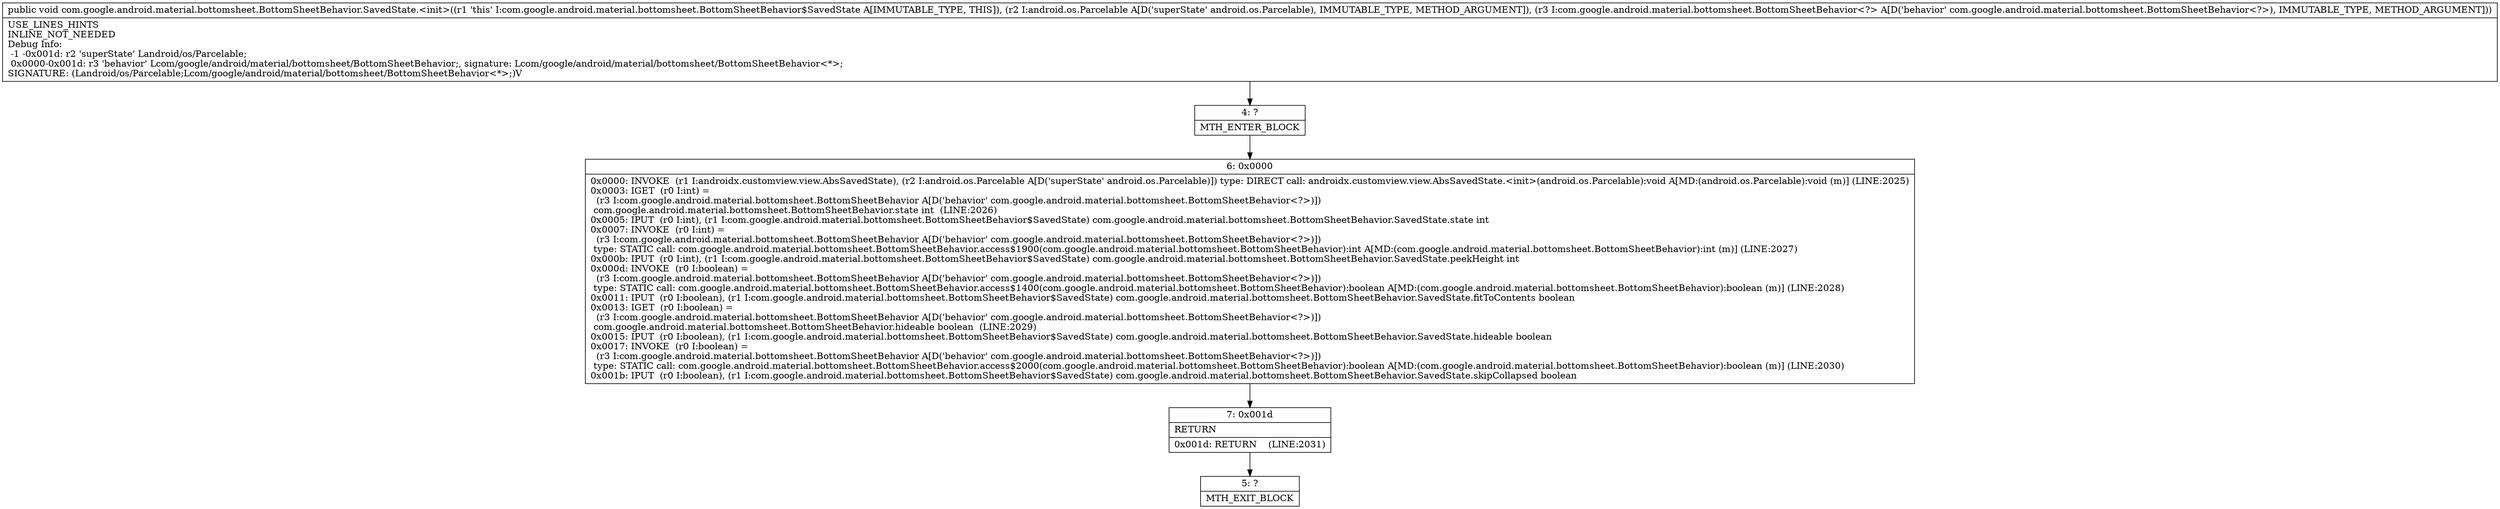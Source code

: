 digraph "CFG forcom.google.android.material.bottomsheet.BottomSheetBehavior.SavedState.\<init\>(Landroid\/os\/Parcelable;Lcom\/google\/android\/material\/bottomsheet\/BottomSheetBehavior;)V" {
Node_4 [shape=record,label="{4\:\ ?|MTH_ENTER_BLOCK\l}"];
Node_6 [shape=record,label="{6\:\ 0x0000|0x0000: INVOKE  (r1 I:androidx.customview.view.AbsSavedState), (r2 I:android.os.Parcelable A[D('superState' android.os.Parcelable)]) type: DIRECT call: androidx.customview.view.AbsSavedState.\<init\>(android.os.Parcelable):void A[MD:(android.os.Parcelable):void (m)] (LINE:2025)\l0x0003: IGET  (r0 I:int) = \l  (r3 I:com.google.android.material.bottomsheet.BottomSheetBehavior A[D('behavior' com.google.android.material.bottomsheet.BottomSheetBehavior\<?\>)])\l com.google.android.material.bottomsheet.BottomSheetBehavior.state int  (LINE:2026)\l0x0005: IPUT  (r0 I:int), (r1 I:com.google.android.material.bottomsheet.BottomSheetBehavior$SavedState) com.google.android.material.bottomsheet.BottomSheetBehavior.SavedState.state int \l0x0007: INVOKE  (r0 I:int) = \l  (r3 I:com.google.android.material.bottomsheet.BottomSheetBehavior A[D('behavior' com.google.android.material.bottomsheet.BottomSheetBehavior\<?\>)])\l type: STATIC call: com.google.android.material.bottomsheet.BottomSheetBehavior.access$1900(com.google.android.material.bottomsheet.BottomSheetBehavior):int A[MD:(com.google.android.material.bottomsheet.BottomSheetBehavior):int (m)] (LINE:2027)\l0x000b: IPUT  (r0 I:int), (r1 I:com.google.android.material.bottomsheet.BottomSheetBehavior$SavedState) com.google.android.material.bottomsheet.BottomSheetBehavior.SavedState.peekHeight int \l0x000d: INVOKE  (r0 I:boolean) = \l  (r3 I:com.google.android.material.bottomsheet.BottomSheetBehavior A[D('behavior' com.google.android.material.bottomsheet.BottomSheetBehavior\<?\>)])\l type: STATIC call: com.google.android.material.bottomsheet.BottomSheetBehavior.access$1400(com.google.android.material.bottomsheet.BottomSheetBehavior):boolean A[MD:(com.google.android.material.bottomsheet.BottomSheetBehavior):boolean (m)] (LINE:2028)\l0x0011: IPUT  (r0 I:boolean), (r1 I:com.google.android.material.bottomsheet.BottomSheetBehavior$SavedState) com.google.android.material.bottomsheet.BottomSheetBehavior.SavedState.fitToContents boolean \l0x0013: IGET  (r0 I:boolean) = \l  (r3 I:com.google.android.material.bottomsheet.BottomSheetBehavior A[D('behavior' com.google.android.material.bottomsheet.BottomSheetBehavior\<?\>)])\l com.google.android.material.bottomsheet.BottomSheetBehavior.hideable boolean  (LINE:2029)\l0x0015: IPUT  (r0 I:boolean), (r1 I:com.google.android.material.bottomsheet.BottomSheetBehavior$SavedState) com.google.android.material.bottomsheet.BottomSheetBehavior.SavedState.hideable boolean \l0x0017: INVOKE  (r0 I:boolean) = \l  (r3 I:com.google.android.material.bottomsheet.BottomSheetBehavior A[D('behavior' com.google.android.material.bottomsheet.BottomSheetBehavior\<?\>)])\l type: STATIC call: com.google.android.material.bottomsheet.BottomSheetBehavior.access$2000(com.google.android.material.bottomsheet.BottomSheetBehavior):boolean A[MD:(com.google.android.material.bottomsheet.BottomSheetBehavior):boolean (m)] (LINE:2030)\l0x001b: IPUT  (r0 I:boolean), (r1 I:com.google.android.material.bottomsheet.BottomSheetBehavior$SavedState) com.google.android.material.bottomsheet.BottomSheetBehavior.SavedState.skipCollapsed boolean \l}"];
Node_7 [shape=record,label="{7\:\ 0x001d|RETURN\l|0x001d: RETURN    (LINE:2031)\l}"];
Node_5 [shape=record,label="{5\:\ ?|MTH_EXIT_BLOCK\l}"];
MethodNode[shape=record,label="{public void com.google.android.material.bottomsheet.BottomSheetBehavior.SavedState.\<init\>((r1 'this' I:com.google.android.material.bottomsheet.BottomSheetBehavior$SavedState A[IMMUTABLE_TYPE, THIS]), (r2 I:android.os.Parcelable A[D('superState' android.os.Parcelable), IMMUTABLE_TYPE, METHOD_ARGUMENT]), (r3 I:com.google.android.material.bottomsheet.BottomSheetBehavior\<?\> A[D('behavior' com.google.android.material.bottomsheet.BottomSheetBehavior\<?\>), IMMUTABLE_TYPE, METHOD_ARGUMENT]))  | USE_LINES_HINTS\lINLINE_NOT_NEEDED\lDebug Info:\l  \-1 \-0x001d: r2 'superState' Landroid\/os\/Parcelable;\l  0x0000\-0x001d: r3 'behavior' Lcom\/google\/android\/material\/bottomsheet\/BottomSheetBehavior;, signature: Lcom\/google\/android\/material\/bottomsheet\/BottomSheetBehavior\<*\>;\lSIGNATURE: (Landroid\/os\/Parcelable;Lcom\/google\/android\/material\/bottomsheet\/BottomSheetBehavior\<*\>;)V\l}"];
MethodNode -> Node_4;Node_4 -> Node_6;
Node_6 -> Node_7;
Node_7 -> Node_5;
}

